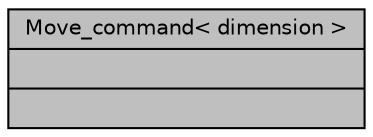 digraph "Move_command&lt; dimension &gt;"
{
 // LATEX_PDF_SIZE
  edge [fontname="Helvetica",fontsize="10",labelfontname="Helvetica",labelfontsize="10"];
  node [fontname="Helvetica",fontsize="10",shape=record];
  Node1 [label="{Move_command\< dimension \>\n||}",height=0.2,width=0.4,color="black", fillcolor="grey75", style="filled", fontcolor="black",tooltip=" "];
}
